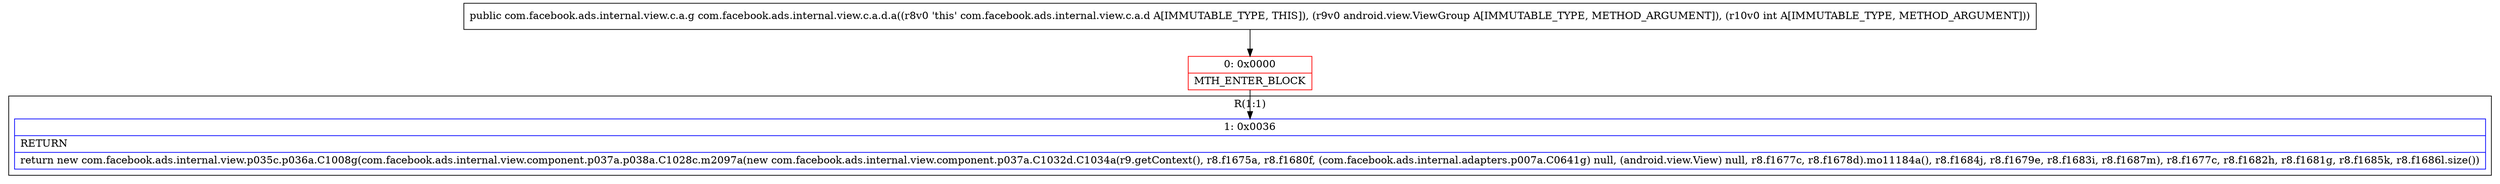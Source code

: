 digraph "CFG forcom.facebook.ads.internal.view.c.a.d.a(Landroid\/view\/ViewGroup;I)Lcom\/facebook\/ads\/internal\/view\/c\/a\/g;" {
subgraph cluster_Region_10341693 {
label = "R(1:1)";
node [shape=record,color=blue];
Node_1 [shape=record,label="{1\:\ 0x0036|RETURN\l|return new com.facebook.ads.internal.view.p035c.p036a.C1008g(com.facebook.ads.internal.view.component.p037a.p038a.C1028c.m2097a(new com.facebook.ads.internal.view.component.p037a.C1032d.C1034a(r9.getContext(), r8.f1675a, r8.f1680f, (com.facebook.ads.internal.adapters.p007a.C0641g) null, (android.view.View) null, r8.f1677c, r8.f1678d).mo11184a(), r8.f1684j, r8.f1679e, r8.f1683i, r8.f1687m), r8.f1677c, r8.f1682h, r8.f1681g, r8.f1685k, r8.f1686l.size())\l}"];
}
Node_0 [shape=record,color=red,label="{0\:\ 0x0000|MTH_ENTER_BLOCK\l}"];
MethodNode[shape=record,label="{public com.facebook.ads.internal.view.c.a.g com.facebook.ads.internal.view.c.a.d.a((r8v0 'this' com.facebook.ads.internal.view.c.a.d A[IMMUTABLE_TYPE, THIS]), (r9v0 android.view.ViewGroup A[IMMUTABLE_TYPE, METHOD_ARGUMENT]), (r10v0 int A[IMMUTABLE_TYPE, METHOD_ARGUMENT])) }"];
MethodNode -> Node_0;
Node_0 -> Node_1;
}

